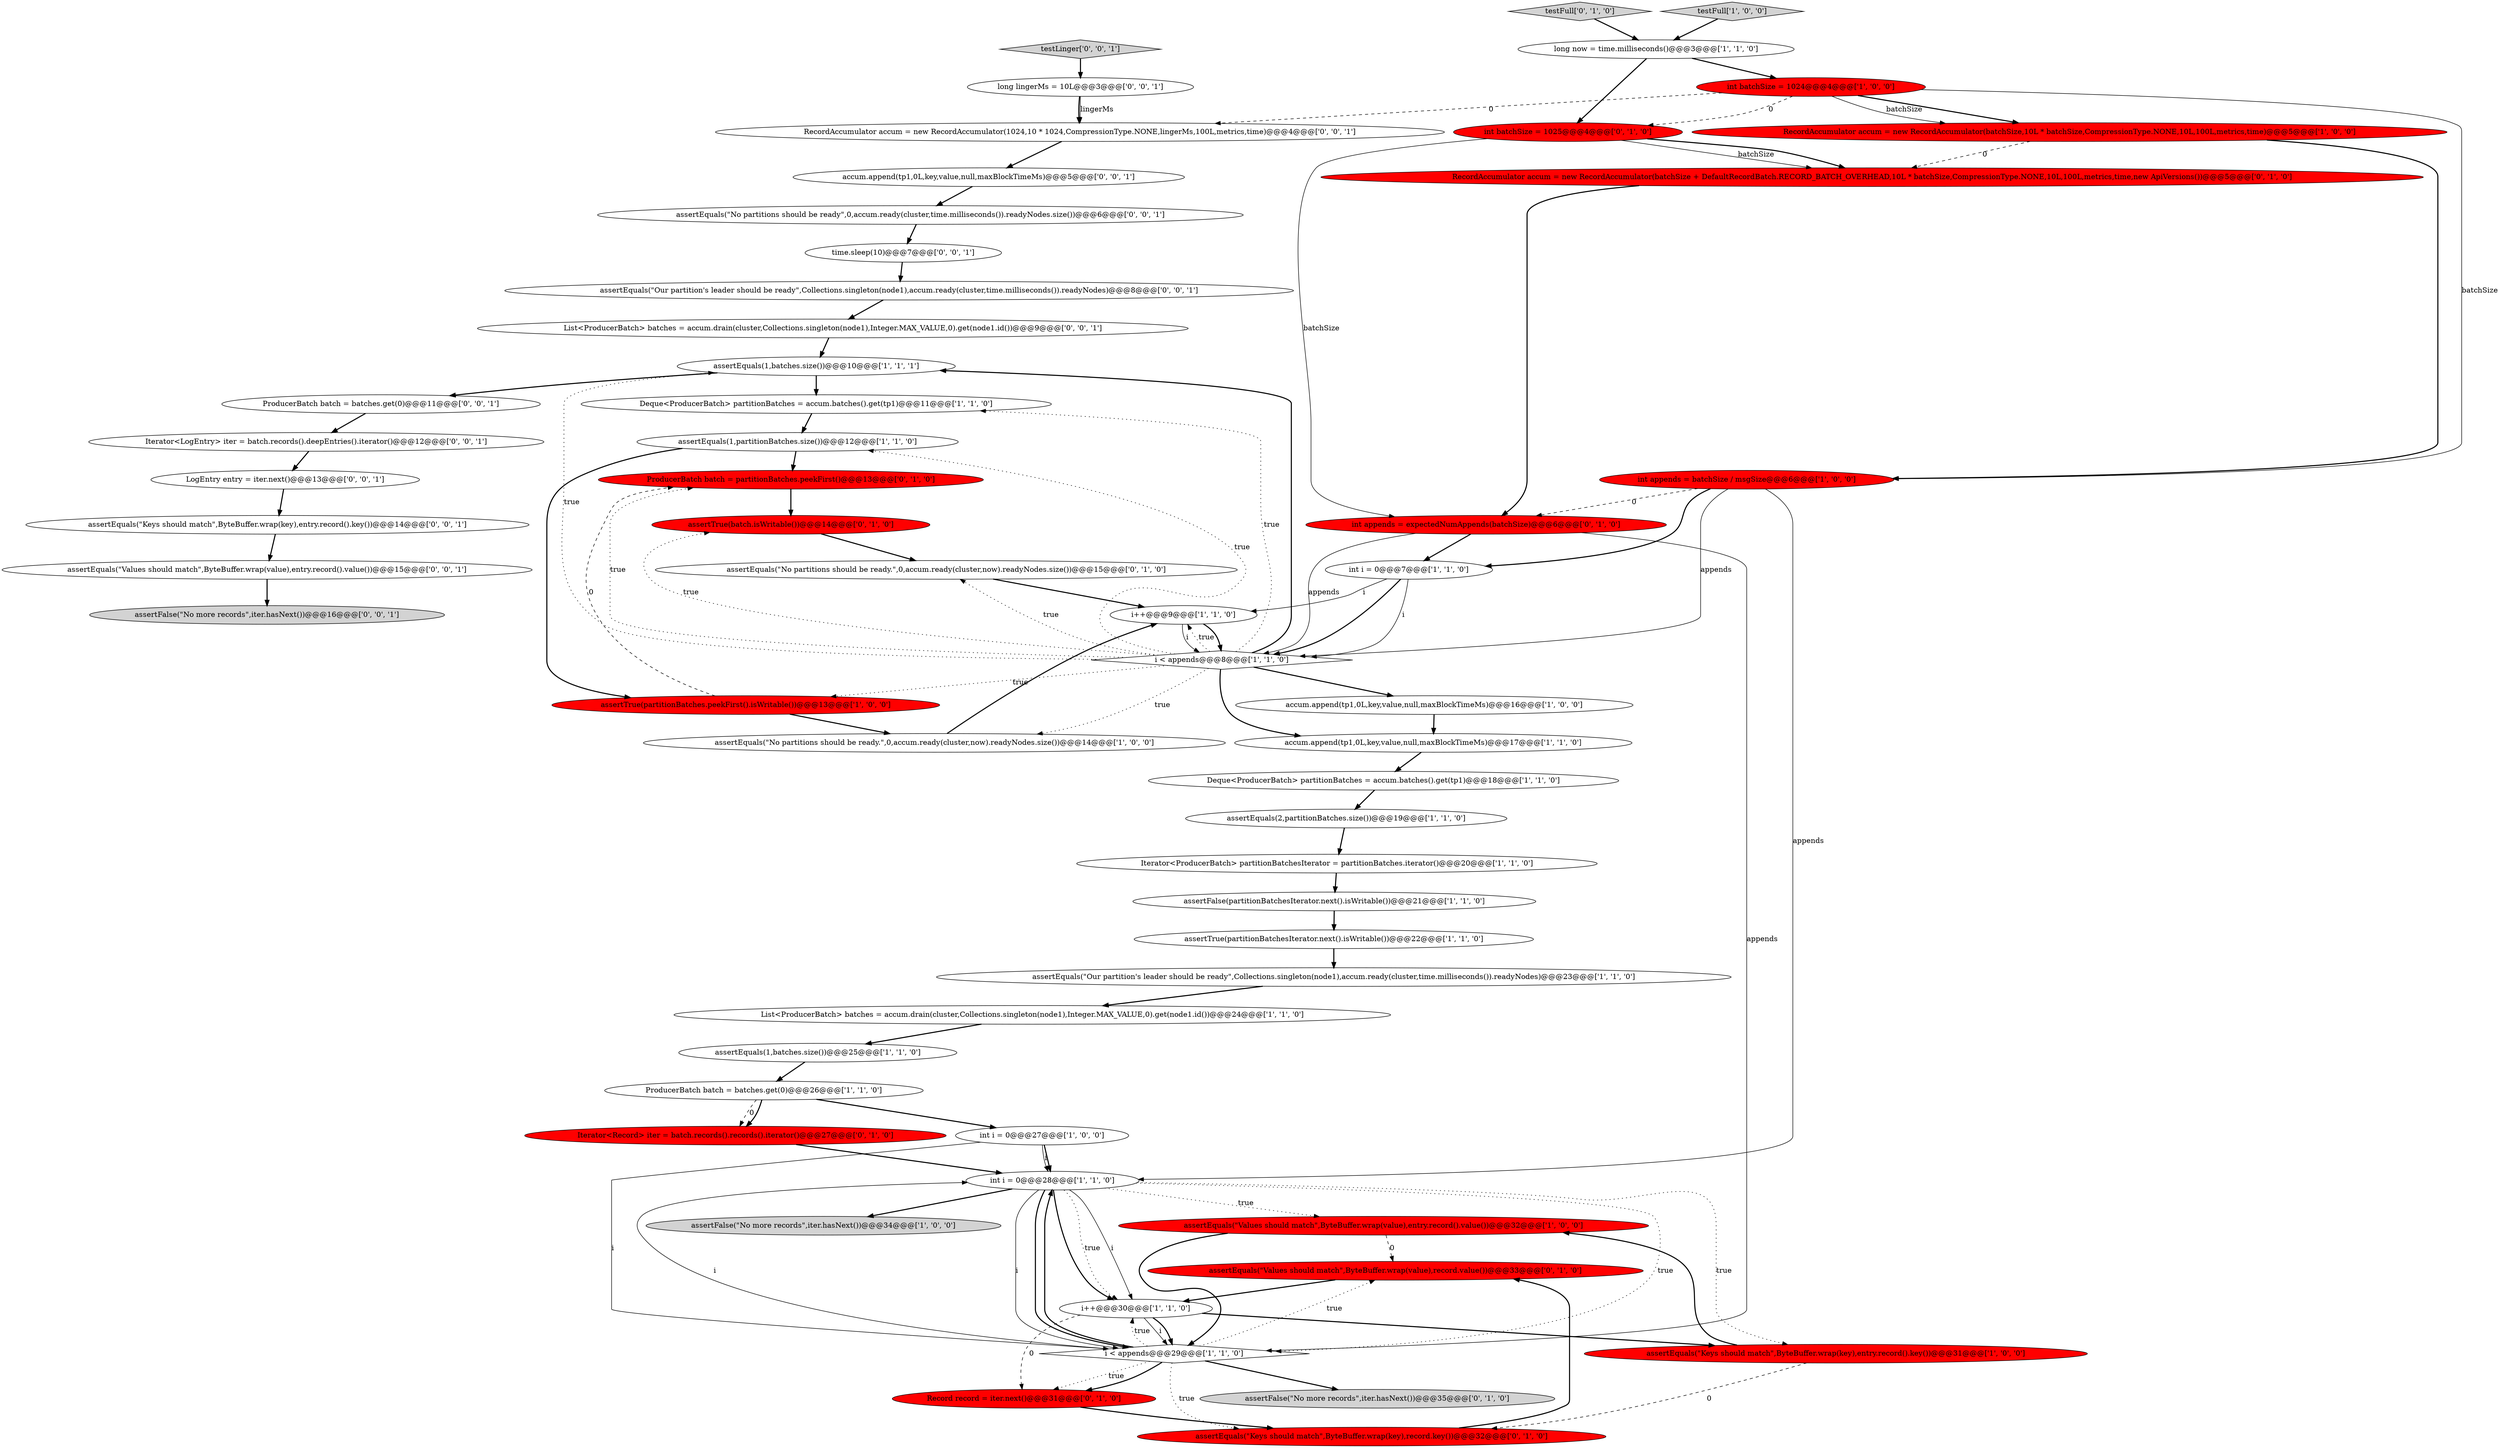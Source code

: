 digraph {
48 [style = filled, label = "Iterator<LogEntry> iter = batch.records().deepEntries().iterator()@@@12@@@['0', '0', '1']", fillcolor = white, shape = ellipse image = "AAA0AAABBB3BBB"];
55 [style = filled, label = "assertEquals(\"Values should match\",ByteBuffer.wrap(value),entry.record().value())@@@15@@@['0', '0', '1']", fillcolor = white, shape = ellipse image = "AAA0AAABBB3BBB"];
19 [style = filled, label = "assertEquals(\"Values should match\",ByteBuffer.wrap(value),entry.record().value())@@@32@@@['1', '0', '0']", fillcolor = red, shape = ellipse image = "AAA1AAABBB1BBB"];
29 [style = filled, label = "assertEquals(1,batches.size())@@@10@@@['1', '1', '1']", fillcolor = white, shape = ellipse image = "AAA0AAABBB1BBB"];
52 [style = filled, label = "long lingerMs = 10L@@@3@@@['0', '0', '1']", fillcolor = white, shape = ellipse image = "AAA0AAABBB3BBB"];
17 [style = filled, label = "Deque<ProducerBatch> partitionBatches = accum.batches().get(tp1)@@@18@@@['1', '1', '0']", fillcolor = white, shape = ellipse image = "AAA0AAABBB1BBB"];
1 [style = filled, label = "int batchSize = 1024@@@4@@@['1', '0', '0']", fillcolor = red, shape = ellipse image = "AAA1AAABBB1BBB"];
35 [style = filled, label = "Iterator<Record> iter = batch.records().records().iterator()@@@27@@@['0', '1', '0']", fillcolor = red, shape = ellipse image = "AAA1AAABBB2BBB"];
22 [style = filled, label = "assertEquals(\"No partitions should be ready.\",0,accum.ready(cluster,now).readyNodes.size())@@@14@@@['1', '0', '0']", fillcolor = white, shape = ellipse image = "AAA0AAABBB1BBB"];
33 [style = filled, label = "int appends = expectedNumAppends(batchSize)@@@6@@@['0', '1', '0']", fillcolor = red, shape = ellipse image = "AAA1AAABBB2BBB"];
42 [style = filled, label = "testFull['0', '1', '0']", fillcolor = lightgray, shape = diamond image = "AAA0AAABBB2BBB"];
45 [style = filled, label = "RecordAccumulator accum = new RecordAccumulator(1024,10 * 1024,CompressionType.NONE,lingerMs,100L,metrics,time)@@@4@@@['0', '0', '1']", fillcolor = white, shape = ellipse image = "AAA0AAABBB3BBB"];
32 [style = filled, label = "int batchSize = 1025@@@4@@@['0', '1', '0']", fillcolor = red, shape = ellipse image = "AAA1AAABBB2BBB"];
56 [style = filled, label = "assertEquals(\"No partitions should be ready\",0,accum.ready(cluster,time.milliseconds()).readyNodes.size())@@@6@@@['0', '0', '1']", fillcolor = white, shape = ellipse image = "AAA0AAABBB3BBB"];
38 [style = filled, label = "Record record = iter.next()@@@31@@@['0', '1', '0']", fillcolor = red, shape = ellipse image = "AAA1AAABBB2BBB"];
2 [style = filled, label = "int appends = batchSize / msgSize@@@6@@@['1', '0', '0']", fillcolor = red, shape = ellipse image = "AAA1AAABBB1BBB"];
16 [style = filled, label = "assertEquals(2,partitionBatches.size())@@@19@@@['1', '1', '0']", fillcolor = white, shape = ellipse image = "AAA0AAABBB1BBB"];
8 [style = filled, label = "assertEquals(1,partitionBatches.size())@@@12@@@['1', '1', '0']", fillcolor = white, shape = ellipse image = "AAA0AAABBB1BBB"];
20 [style = filled, label = "List<ProducerBatch> batches = accum.drain(cluster,Collections.singleton(node1),Integer.MAX_VALUE,0).get(node1.id())@@@24@@@['1', '1', '0']", fillcolor = white, shape = ellipse image = "AAA0AAABBB1BBB"];
25 [style = filled, label = "testFull['1', '0', '0']", fillcolor = lightgray, shape = diamond image = "AAA0AAABBB1BBB"];
39 [style = filled, label = "ProducerBatch batch = partitionBatches.peekFirst()@@@13@@@['0', '1', '0']", fillcolor = red, shape = ellipse image = "AAA1AAABBB2BBB"];
4 [style = filled, label = "Deque<ProducerBatch> partitionBatches = accum.batches().get(tp1)@@@11@@@['1', '1', '0']", fillcolor = white, shape = ellipse image = "AAA0AAABBB1BBB"];
6 [style = filled, label = "i++@@@30@@@['1', '1', '0']", fillcolor = white, shape = ellipse image = "AAA0AAABBB1BBB"];
12 [style = filled, label = "assertEquals(1,batches.size())@@@25@@@['1', '1', '0']", fillcolor = white, shape = ellipse image = "AAA0AAABBB1BBB"];
27 [style = filled, label = "i < appends@@@8@@@['1', '1', '0']", fillcolor = white, shape = diamond image = "AAA0AAABBB1BBB"];
46 [style = filled, label = "ProducerBatch batch = batches.get(0)@@@11@@@['0', '0', '1']", fillcolor = white, shape = ellipse image = "AAA0AAABBB3BBB"];
5 [style = filled, label = "Iterator<ProducerBatch> partitionBatchesIterator = partitionBatches.iterator()@@@20@@@['1', '1', '0']", fillcolor = white, shape = ellipse image = "AAA0AAABBB1BBB"];
37 [style = filled, label = "assertEquals(\"Values should match\",ByteBuffer.wrap(value),record.value())@@@33@@@['0', '1', '0']", fillcolor = red, shape = ellipse image = "AAA1AAABBB2BBB"];
49 [style = filled, label = "assertFalse(\"No more records\",iter.hasNext())@@@16@@@['0', '0', '1']", fillcolor = lightgray, shape = ellipse image = "AAA0AAABBB3BBB"];
10 [style = filled, label = "assertTrue(partitionBatchesIterator.next().isWritable())@@@22@@@['1', '1', '0']", fillcolor = white, shape = ellipse image = "AAA0AAABBB1BBB"];
51 [style = filled, label = "time.sleep(10)@@@7@@@['0', '0', '1']", fillcolor = white, shape = ellipse image = "AAA0AAABBB3BBB"];
43 [style = filled, label = "LogEntry entry = iter.next()@@@13@@@['0', '0', '1']", fillcolor = white, shape = ellipse image = "AAA0AAABBB3BBB"];
26 [style = filled, label = "i < appends@@@29@@@['1', '1', '0']", fillcolor = white, shape = diamond image = "AAA0AAABBB1BBB"];
54 [style = filled, label = "assertEquals(\"Our partition's leader should be ready\",Collections.singleton(node1),accum.ready(cluster,time.milliseconds()).readyNodes)@@@8@@@['0', '0', '1']", fillcolor = white, shape = ellipse image = "AAA0AAABBB3BBB"];
53 [style = filled, label = "accum.append(tp1,0L,key,value,null,maxBlockTimeMs)@@@5@@@['0', '0', '1']", fillcolor = white, shape = ellipse image = "AAA0AAABBB3BBB"];
23 [style = filled, label = "assertFalse(\"No more records\",iter.hasNext())@@@34@@@['1', '0', '0']", fillcolor = lightgray, shape = ellipse image = "AAA0AAABBB1BBB"];
9 [style = filled, label = "assertFalse(partitionBatchesIterator.next().isWritable())@@@21@@@['1', '1', '0']", fillcolor = white, shape = ellipse image = "AAA0AAABBB1BBB"];
11 [style = filled, label = "assertEquals(\"Our partition's leader should be ready\",Collections.singleton(node1),accum.ready(cluster,time.milliseconds()).readyNodes)@@@23@@@['1', '1', '0']", fillcolor = white, shape = ellipse image = "AAA0AAABBB1BBB"];
36 [style = filled, label = "assertFalse(\"No more records\",iter.hasNext())@@@35@@@['0', '1', '0']", fillcolor = lightgray, shape = ellipse image = "AAA0AAABBB2BBB"];
47 [style = filled, label = "assertEquals(\"Keys should match\",ByteBuffer.wrap(key),entry.record().key())@@@14@@@['0', '0', '1']", fillcolor = white, shape = ellipse image = "AAA0AAABBB3BBB"];
18 [style = filled, label = "int i = 0@@@28@@@['1', '1', '0']", fillcolor = white, shape = ellipse image = "AAA0AAABBB1BBB"];
14 [style = filled, label = "accum.append(tp1,0L,key,value,null,maxBlockTimeMs)@@@16@@@['1', '0', '0']", fillcolor = white, shape = ellipse image = "AAA0AAABBB1BBB"];
21 [style = filled, label = "assertTrue(partitionBatches.peekFirst().isWritable())@@@13@@@['1', '0', '0']", fillcolor = red, shape = ellipse image = "AAA1AAABBB1BBB"];
31 [style = filled, label = "assertEquals(\"Keys should match\",ByteBuffer.wrap(key),record.key())@@@32@@@['0', '1', '0']", fillcolor = red, shape = ellipse image = "AAA1AAABBB2BBB"];
28 [style = filled, label = "i++@@@9@@@['1', '1', '0']", fillcolor = white, shape = ellipse image = "AAA0AAABBB1BBB"];
30 [style = filled, label = "int i = 0@@@27@@@['1', '0', '0']", fillcolor = white, shape = ellipse image = "AAA0AAABBB1BBB"];
13 [style = filled, label = "ProducerBatch batch = batches.get(0)@@@26@@@['1', '1', '0']", fillcolor = white, shape = ellipse image = "AAA0AAABBB1BBB"];
50 [style = filled, label = "List<ProducerBatch> batches = accum.drain(cluster,Collections.singleton(node1),Integer.MAX_VALUE,0).get(node1.id())@@@9@@@['0', '0', '1']", fillcolor = white, shape = ellipse image = "AAA0AAABBB3BBB"];
24 [style = filled, label = "int i = 0@@@7@@@['1', '1', '0']", fillcolor = white, shape = ellipse image = "AAA0AAABBB1BBB"];
3 [style = filled, label = "long now = time.milliseconds()@@@3@@@['1', '1', '0']", fillcolor = white, shape = ellipse image = "AAA0AAABBB1BBB"];
41 [style = filled, label = "RecordAccumulator accum = new RecordAccumulator(batchSize + DefaultRecordBatch.RECORD_BATCH_OVERHEAD,10L * batchSize,CompressionType.NONE,10L,100L,metrics,time,new ApiVersions())@@@5@@@['0', '1', '0']", fillcolor = red, shape = ellipse image = "AAA1AAABBB2BBB"];
40 [style = filled, label = "assertTrue(batch.isWritable())@@@14@@@['0', '1', '0']", fillcolor = red, shape = ellipse image = "AAA1AAABBB2BBB"];
44 [style = filled, label = "testLinger['0', '0', '1']", fillcolor = lightgray, shape = diamond image = "AAA0AAABBB3BBB"];
7 [style = filled, label = "RecordAccumulator accum = new RecordAccumulator(batchSize,10L * batchSize,CompressionType.NONE,10L,100L,metrics,time)@@@5@@@['1', '0', '0']", fillcolor = red, shape = ellipse image = "AAA1AAABBB1BBB"];
34 [style = filled, label = "assertEquals(\"No partitions should be ready.\",0,accum.ready(cluster,now).readyNodes.size())@@@15@@@['0', '1', '0']", fillcolor = white, shape = ellipse image = "AAA0AAABBB2BBB"];
0 [style = filled, label = "assertEquals(\"Keys should match\",ByteBuffer.wrap(key),entry.record().key())@@@31@@@['1', '0', '0']", fillcolor = red, shape = ellipse image = "AAA1AAABBB1BBB"];
15 [style = filled, label = "accum.append(tp1,0L,key,value,null,maxBlockTimeMs)@@@17@@@['1', '1', '0']", fillcolor = white, shape = ellipse image = "AAA0AAABBB1BBB"];
31->37 [style = bold, label=""];
24->27 [style = solid, label="i"];
5->9 [style = bold, label=""];
26->37 [style = dotted, label="true"];
55->49 [style = bold, label=""];
33->26 [style = solid, label="appends"];
6->38 [style = dashed, label="0"];
38->31 [style = bold, label=""];
9->10 [style = bold, label=""];
2->27 [style = solid, label="appends"];
46->48 [style = bold, label=""];
30->18 [style = bold, label=""];
1->45 [style = dashed, label="0"];
27->15 [style = bold, label=""];
1->2 [style = solid, label="batchSize"];
30->18 [style = solid, label="i"];
15->17 [style = bold, label=""];
48->43 [style = bold, label=""];
29->46 [style = bold, label=""];
42->3 [style = bold, label=""];
4->8 [style = bold, label=""];
2->24 [style = bold, label=""];
8->39 [style = bold, label=""];
24->27 [style = bold, label=""];
17->16 [style = bold, label=""];
10->11 [style = bold, label=""];
50->29 [style = bold, label=""];
35->18 [style = bold, label=""];
6->26 [style = solid, label="i"];
27->22 [style = dotted, label="true"];
51->54 [style = bold, label=""];
0->19 [style = bold, label=""];
25->3 [style = bold, label=""];
52->45 [style = bold, label=""];
28->27 [style = solid, label="i"];
40->34 [style = bold, label=""];
27->8 [style = dotted, label="true"];
27->21 [style = dotted, label="true"];
18->6 [style = dotted, label="true"];
56->51 [style = bold, label=""];
43->47 [style = bold, label=""];
27->29 [style = dotted, label="true"];
21->22 [style = bold, label=""];
18->26 [style = dotted, label="true"];
7->2 [style = bold, label=""];
19->26 [style = bold, label=""];
18->0 [style = dotted, label="true"];
53->56 [style = bold, label=""];
14->15 [style = bold, label=""];
26->6 [style = dotted, label="true"];
32->41 [style = solid, label="batchSize"];
2->33 [style = dashed, label="0"];
27->29 [style = bold, label=""];
26->18 [style = solid, label="i"];
18->6 [style = solid, label="i"];
27->40 [style = dotted, label="true"];
6->26 [style = bold, label=""];
2->18 [style = solid, label="appends"];
27->39 [style = dotted, label="true"];
18->23 [style = bold, label=""];
3->1 [style = bold, label=""];
27->14 [style = bold, label=""];
13->35 [style = dashed, label="0"];
18->26 [style = bold, label=""];
18->19 [style = dotted, label="true"];
22->28 [style = bold, label=""];
45->53 [style = bold, label=""];
1->32 [style = dashed, label="0"];
1->7 [style = bold, label=""];
27->4 [style = dotted, label="true"];
21->39 [style = dashed, label="0"];
34->28 [style = bold, label=""];
12->13 [style = bold, label=""];
26->31 [style = dotted, label="true"];
26->38 [style = dotted, label="true"];
18->6 [style = bold, label=""];
33->24 [style = bold, label=""];
39->40 [style = bold, label=""];
16->5 [style = bold, label=""];
32->41 [style = bold, label=""];
7->41 [style = dashed, label="0"];
41->33 [style = bold, label=""];
11->20 [style = bold, label=""];
52->45 [style = solid, label="lingerMs"];
29->4 [style = bold, label=""];
24->28 [style = solid, label="i"];
1->7 [style = solid, label="batchSize"];
27->34 [style = dotted, label="true"];
26->36 [style = bold, label=""];
30->26 [style = solid, label="i"];
6->0 [style = bold, label=""];
13->30 [style = bold, label=""];
37->6 [style = bold, label=""];
54->50 [style = bold, label=""];
26->38 [style = bold, label=""];
27->28 [style = dotted, label="true"];
18->26 [style = solid, label="i"];
32->33 [style = solid, label="batchSize"];
47->55 [style = bold, label=""];
20->12 [style = bold, label=""];
44->52 [style = bold, label=""];
0->31 [style = dashed, label="0"];
8->21 [style = bold, label=""];
28->27 [style = bold, label=""];
3->32 [style = bold, label=""];
13->35 [style = bold, label=""];
19->37 [style = dashed, label="0"];
26->18 [style = bold, label=""];
33->27 [style = solid, label="appends"];
}
